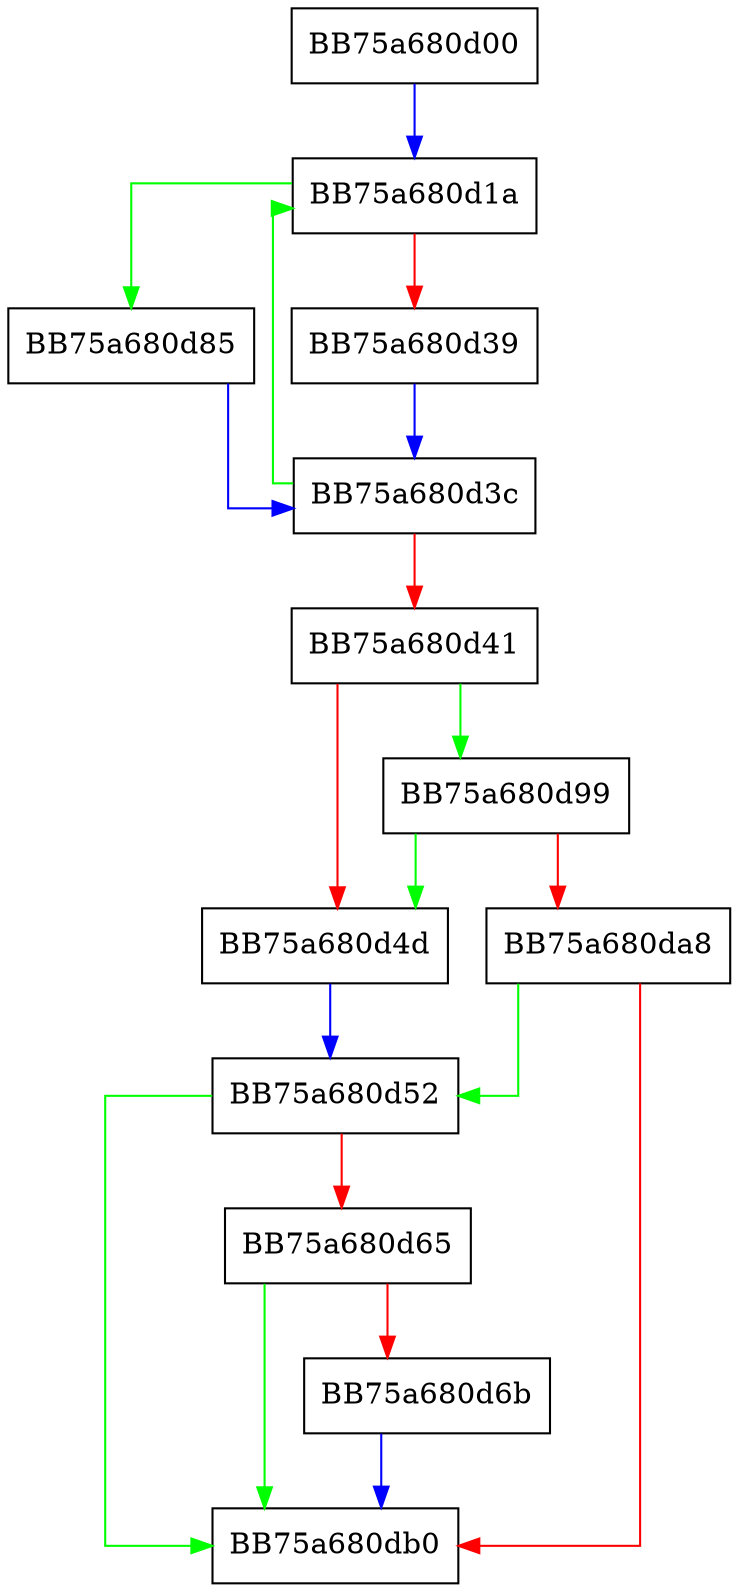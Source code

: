digraph GetElementPriority {
  node [shape="box"];
  graph [splines=ortho];
  BB75a680d00 -> BB75a680d1a [color="blue"];
  BB75a680d1a -> BB75a680d85 [color="green"];
  BB75a680d1a -> BB75a680d39 [color="red"];
  BB75a680d39 -> BB75a680d3c [color="blue"];
  BB75a680d3c -> BB75a680d1a [color="green"];
  BB75a680d3c -> BB75a680d41 [color="red"];
  BB75a680d41 -> BB75a680d99 [color="green"];
  BB75a680d41 -> BB75a680d4d [color="red"];
  BB75a680d4d -> BB75a680d52 [color="blue"];
  BB75a680d52 -> BB75a680db0 [color="green"];
  BB75a680d52 -> BB75a680d65 [color="red"];
  BB75a680d65 -> BB75a680db0 [color="green"];
  BB75a680d65 -> BB75a680d6b [color="red"];
  BB75a680d6b -> BB75a680db0 [color="blue"];
  BB75a680d85 -> BB75a680d3c [color="blue"];
  BB75a680d99 -> BB75a680d4d [color="green"];
  BB75a680d99 -> BB75a680da8 [color="red"];
  BB75a680da8 -> BB75a680d52 [color="green"];
  BB75a680da8 -> BB75a680db0 [color="red"];
}